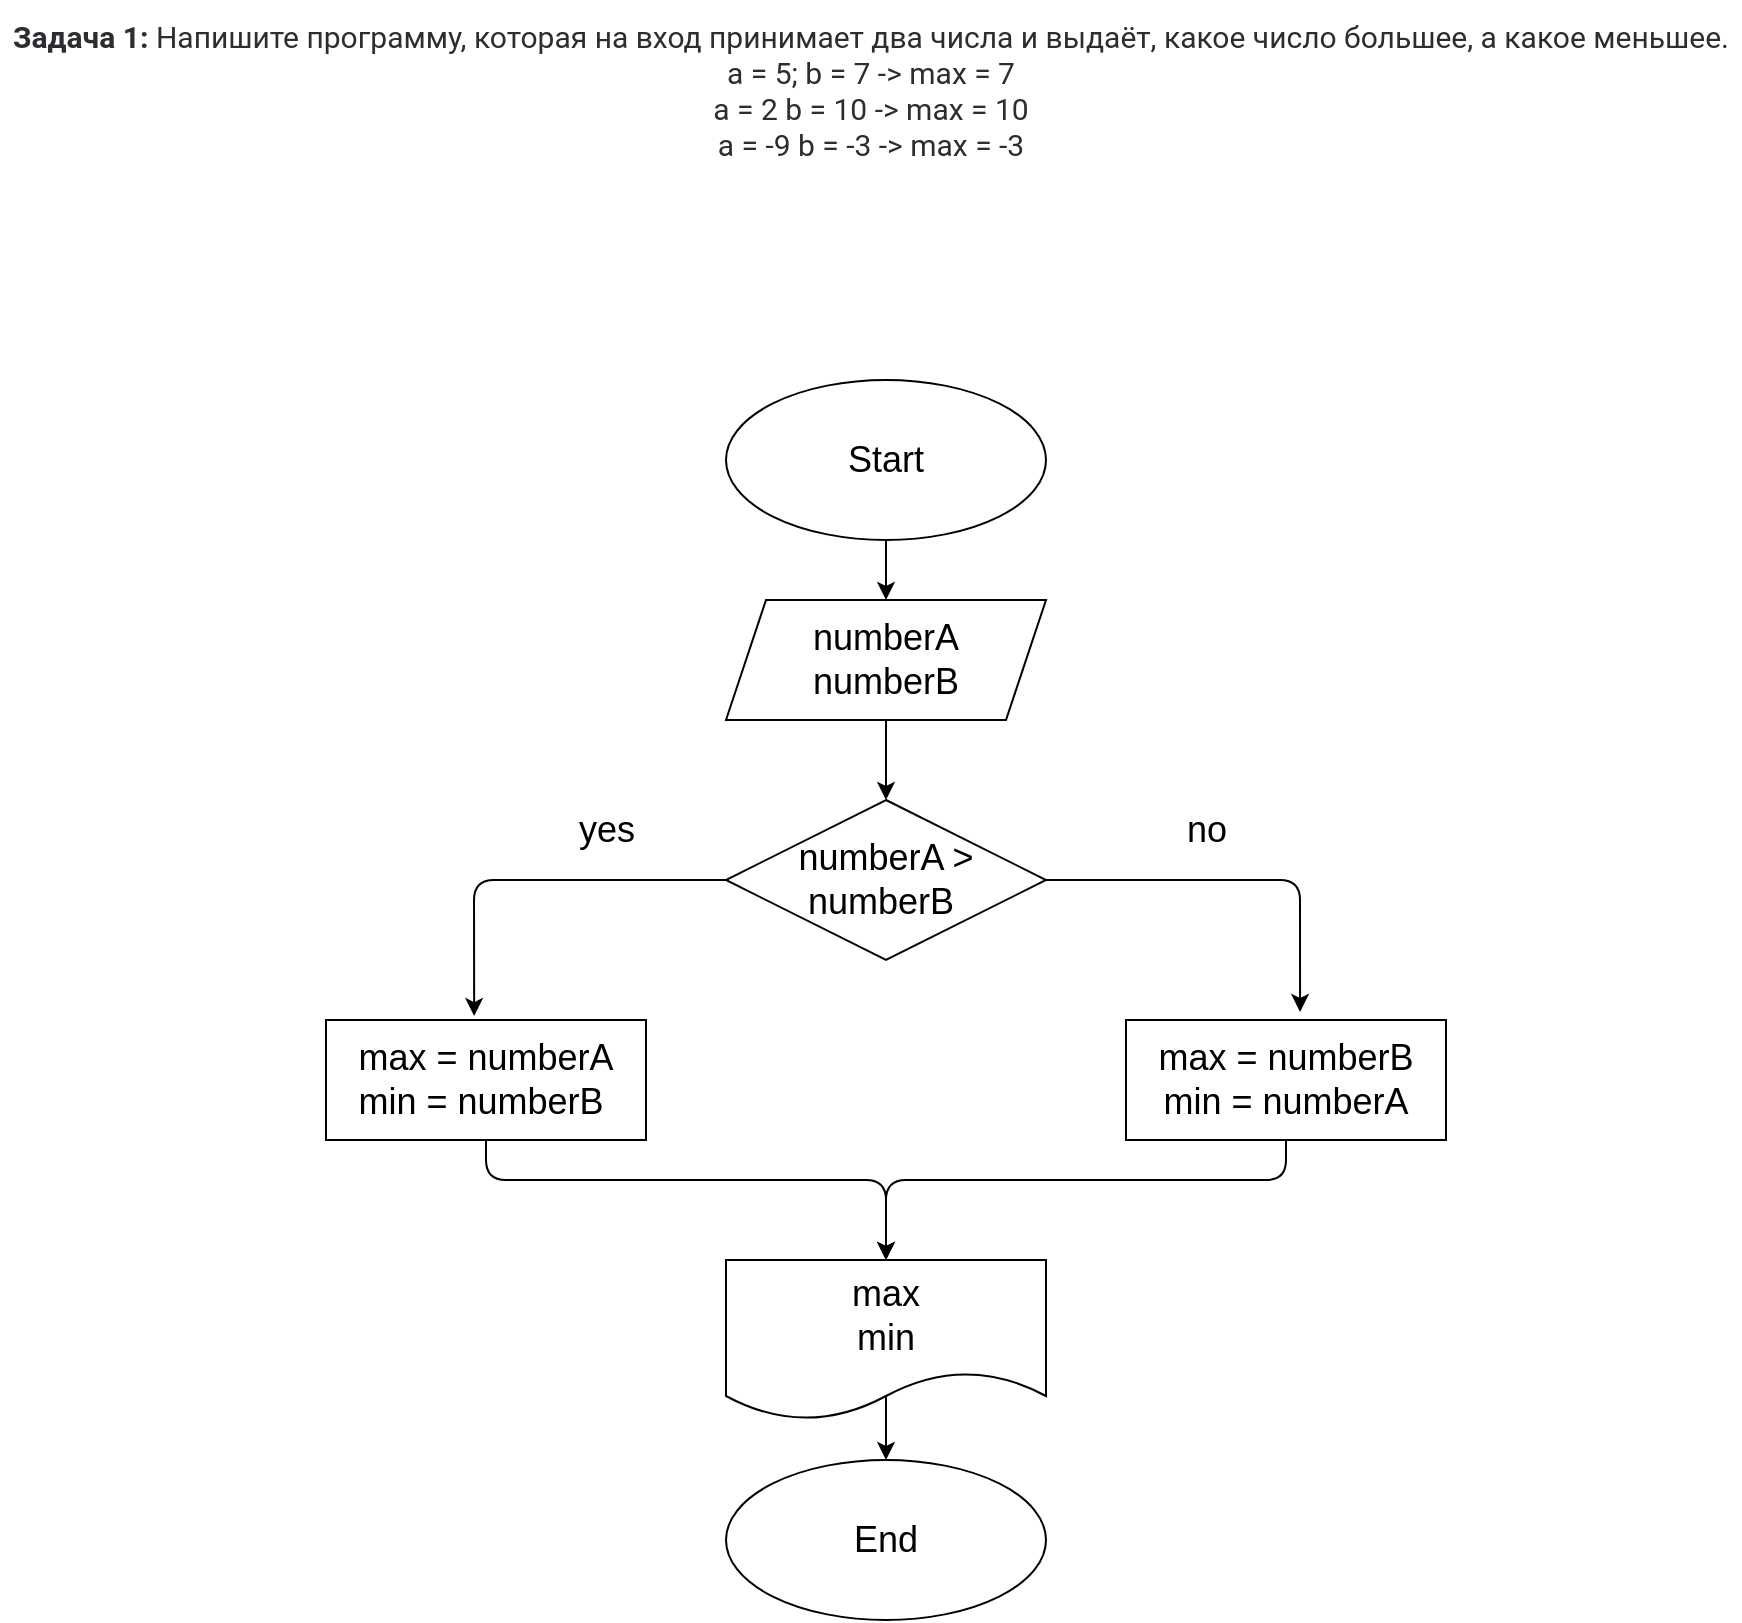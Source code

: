 <mxfile>
    <diagram id="C5RBs43oDa-KdzZeNtuy" name="Page-1">
        <mxGraphModel dx="1604" dy="531" grid="1" gridSize="11" guides="1" tooltips="1" connect="1" arrows="1" fold="1" page="1" pageScale="1" pageWidth="827" pageHeight="1169" math="0" shadow="0">
            <root>
                <mxCell id="WIyWlLk6GJQsqaUBKTNV-0"/>
                <mxCell id="WIyWlLk6GJQsqaUBKTNV-1" parent="WIyWlLk6GJQsqaUBKTNV-0"/>
                <mxCell id="1" style="edgeStyle=none;html=1;exitX=0.5;exitY=1;exitDx=0;exitDy=0;" edge="1" parent="WIyWlLk6GJQsqaUBKTNV-1" source="0">
                    <mxGeometry relative="1" as="geometry">
                        <mxPoint x="400" y="330" as="targetPoint"/>
                    </mxGeometry>
                </mxCell>
                <mxCell id="0" value="&lt;font style=&quot;font-size: 18px&quot;&gt;Start&lt;/font&gt;" style="ellipse;whiteSpace=wrap;html=1;" vertex="1" parent="WIyWlLk6GJQsqaUBKTNV-1">
                    <mxGeometry x="320" y="220" width="160" height="80" as="geometry"/>
                </mxCell>
                <mxCell id="3" style="edgeStyle=none;html=1;exitX=0.5;exitY=1;exitDx=0;exitDy=0;" edge="1" parent="WIyWlLk6GJQsqaUBKTNV-1" source="2">
                    <mxGeometry relative="1" as="geometry">
                        <mxPoint x="400" y="430" as="targetPoint"/>
                        <Array as="points">
                            <mxPoint x="400" y="430"/>
                        </Array>
                    </mxGeometry>
                </mxCell>
                <mxCell id="2" value="&lt;font style=&quot;font-size: 18px&quot;&gt;numberA&lt;br&gt;numberB&lt;/font&gt;" style="shape=parallelogram;perimeter=parallelogramPerimeter;whiteSpace=wrap;html=1;fixedSize=1;" vertex="1" parent="WIyWlLk6GJQsqaUBKTNV-1">
                    <mxGeometry x="320" y="330" width="160" height="60" as="geometry"/>
                </mxCell>
                <mxCell id="9" style="edgeStyle=none;html=1;exitX=1;exitY=0.5;exitDx=0;exitDy=0;entryX=0.544;entryY=-0.067;entryDx=0;entryDy=0;entryPerimeter=0;" edge="1" parent="WIyWlLk6GJQsqaUBKTNV-1" source="4" target="6">
                    <mxGeometry relative="1" as="geometry">
                        <Array as="points">
                            <mxPoint x="607" y="470"/>
                        </Array>
                    </mxGeometry>
                </mxCell>
                <mxCell id="10" style="edgeStyle=none;html=1;exitX=0;exitY=0.5;exitDx=0;exitDy=0;entryX=0.463;entryY=-0.033;entryDx=0;entryDy=0;entryPerimeter=0;" edge="1" parent="WIyWlLk6GJQsqaUBKTNV-1" source="4" target="5">
                    <mxGeometry relative="1" as="geometry">
                        <Array as="points">
                            <mxPoint x="194" y="470"/>
                        </Array>
                    </mxGeometry>
                </mxCell>
                <mxCell id="4" value="&lt;font style=&quot;font-size: 18px&quot;&gt;numberA &amp;gt; numberB&amp;nbsp;&lt;/font&gt;" style="rhombus;whiteSpace=wrap;html=1;" vertex="1" parent="WIyWlLk6GJQsqaUBKTNV-1">
                    <mxGeometry x="320" y="430" width="160" height="80" as="geometry"/>
                </mxCell>
                <mxCell id="12" style="edgeStyle=none;html=1;exitX=0.5;exitY=1;exitDx=0;exitDy=0;entryX=0.5;entryY=0;entryDx=0;entryDy=0;" edge="1" parent="WIyWlLk6GJQsqaUBKTNV-1" source="5">
                    <mxGeometry relative="1" as="geometry">
                        <mxPoint x="400" y="660" as="targetPoint"/>
                        <Array as="points">
                            <mxPoint x="200" y="620"/>
                            <mxPoint x="400" y="620"/>
                        </Array>
                    </mxGeometry>
                </mxCell>
                <mxCell id="5" value="&lt;font style=&quot;font-size: 18px&quot;&gt;max = numberA&lt;br&gt;min = numberB&amp;nbsp;&lt;/font&gt;" style="rounded=0;whiteSpace=wrap;html=1;" vertex="1" parent="WIyWlLk6GJQsqaUBKTNV-1">
                    <mxGeometry x="120" y="540" width="160" height="60" as="geometry"/>
                </mxCell>
                <mxCell id="11" style="edgeStyle=none;html=1;exitX=0.5;exitY=1;exitDx=0;exitDy=0;entryX=0.5;entryY=0;entryDx=0;entryDy=0;" edge="1" parent="WIyWlLk6GJQsqaUBKTNV-1" source="6">
                    <mxGeometry relative="1" as="geometry">
                        <mxPoint x="400" y="660" as="targetPoint"/>
                        <Array as="points">
                            <mxPoint x="600" y="620"/>
                            <mxPoint x="400" y="620"/>
                        </Array>
                    </mxGeometry>
                </mxCell>
                <mxCell id="6" value="&lt;font style=&quot;font-size: 18px&quot;&gt;max = numberB&lt;br&gt;min = numberA&lt;br&gt;&lt;/font&gt;" style="rounded=0;whiteSpace=wrap;html=1;" vertex="1" parent="WIyWlLk6GJQsqaUBKTNV-1">
                    <mxGeometry x="520" y="540" width="160" height="60" as="geometry"/>
                </mxCell>
                <mxCell id="13" style="edgeStyle=none;html=1;exitX=0.5;exitY=1;exitDx=0;exitDy=0;entryX=0.5;entryY=0;entryDx=0;entryDy=0;" edge="1" parent="WIyWlLk6GJQsqaUBKTNV-1" target="8">
                    <mxGeometry relative="1" as="geometry">
                        <mxPoint x="400" y="720" as="sourcePoint"/>
                    </mxGeometry>
                </mxCell>
                <mxCell id="8" value="&lt;font style=&quot;font-size: 18px&quot;&gt;End&lt;/font&gt;" style="ellipse;whiteSpace=wrap;html=1;" vertex="1" parent="WIyWlLk6GJQsqaUBKTNV-1">
                    <mxGeometry x="320" y="760" width="160" height="80" as="geometry"/>
                </mxCell>
                <mxCell id="14" value="yes" style="text;html=1;align=center;verticalAlign=middle;resizable=0;points=[];autosize=1;strokeColor=none;fillColor=none;fontSize=18;" vertex="1" parent="WIyWlLk6GJQsqaUBKTNV-1">
                    <mxGeometry x="240" y="430" width="40" height="30" as="geometry"/>
                </mxCell>
                <mxCell id="15" value="no" style="text;html=1;align=center;verticalAlign=middle;resizable=0;points=[];autosize=1;strokeColor=none;fillColor=none;fontSize=18;" vertex="1" parent="WIyWlLk6GJQsqaUBKTNV-1">
                    <mxGeometry x="540" y="430" width="40" height="30" as="geometry"/>
                </mxCell>
                <mxCell id="16" value="max&lt;br&gt;min" style="shape=document;whiteSpace=wrap;html=1;boundedLbl=1;fontSize=18;" vertex="1" parent="WIyWlLk6GJQsqaUBKTNV-1">
                    <mxGeometry x="320" y="660" width="160" height="80" as="geometry"/>
                </mxCell>
                <mxCell id="22" value="&lt;p style=&quot;box-sizing: border-box ; margin: 0px ; color: rgb(44 , 45 , 48) ; font-family: &amp;#34;roboto&amp;#34; , &amp;#34;san francisco&amp;#34; , &amp;#34;helvetica neue&amp;#34; , &amp;#34;helvetica&amp;#34; , &amp;#34;arial&amp;#34; ; font-size: 15px ; background-color: rgb(255 , 255 , 255)&quot;&gt;&lt;span style=&quot;box-sizing: border-box ; font-weight: 700&quot;&gt;Задача 1:&lt;/span&gt;&amp;nbsp;Напишите программу, которая на вход принимает два числа и выдаёт, какое число большее, а какое меньшее.&lt;/p&gt;&lt;p style=&quot;box-sizing: border-box ; margin: 0px ; color: rgb(44 , 45 , 48) ; font-family: &amp;#34;roboto&amp;#34; , &amp;#34;san francisco&amp;#34; , &amp;#34;helvetica neue&amp;#34; , &amp;#34;helvetica&amp;#34; , &amp;#34;arial&amp;#34; ; font-size: 15px ; background-color: rgb(255 , 255 , 255)&quot;&gt;a = 5; b = 7 -&amp;gt; max = 7&lt;br style=&quot;box-sizing: border-box&quot;&gt;a = 2 b = 10 -&amp;gt; max = 10&lt;br style=&quot;box-sizing: border-box&quot;&gt;a = -9 b = -3 -&amp;gt; max = -3&lt;/p&gt;" style="text;html=1;align=center;verticalAlign=middle;resizable=0;points=[];autosize=1;strokeColor=none;fillColor=none;fontSize=18;" vertex="1" parent="WIyWlLk6GJQsqaUBKTNV-1">
                    <mxGeometry x="-43" y="30" width="870" height="90" as="geometry"/>
                </mxCell>
            </root>
        </mxGraphModel>
    </diagram>
</mxfile>
